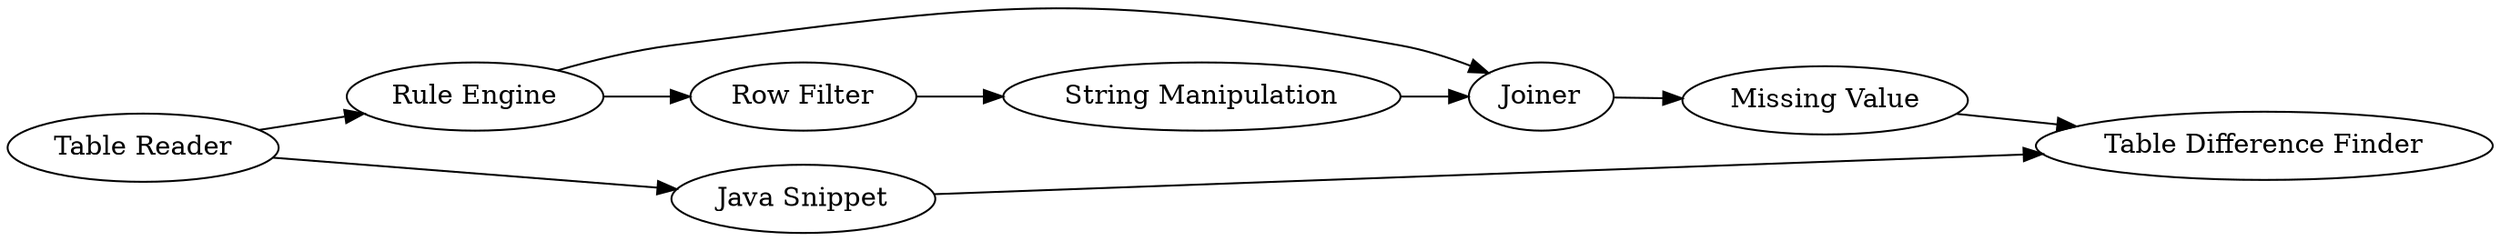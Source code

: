 digraph {
	"-4661210589213200921_78" [label="Table Difference Finder"]
	"-4661210589213200921_76" [label=Joiner]
	"-4661210589213200921_75" [label="String Manipulation"]
	"-4661210589213200921_79" [label="Table Reader"]
	"-4661210589213200921_77" [label="Missing Value"]
	"-4661210589213200921_73" [label="Row Filter"]
	"-4661210589213200921_71" [label="Rule Engine"]
	"-4661210589213200921_65" [label="Java Snippet"]
	"-4661210589213200921_71" -> "-4661210589213200921_73"
	"-4661210589213200921_76" -> "-4661210589213200921_77"
	"-4661210589213200921_71" -> "-4661210589213200921_76"
	"-4661210589213200921_65" -> "-4661210589213200921_78"
	"-4661210589213200921_77" -> "-4661210589213200921_78"
	"-4661210589213200921_79" -> "-4661210589213200921_71"
	"-4661210589213200921_79" -> "-4661210589213200921_65"
	"-4661210589213200921_73" -> "-4661210589213200921_75"
	"-4661210589213200921_75" -> "-4661210589213200921_76"
	rankdir=LR
}
